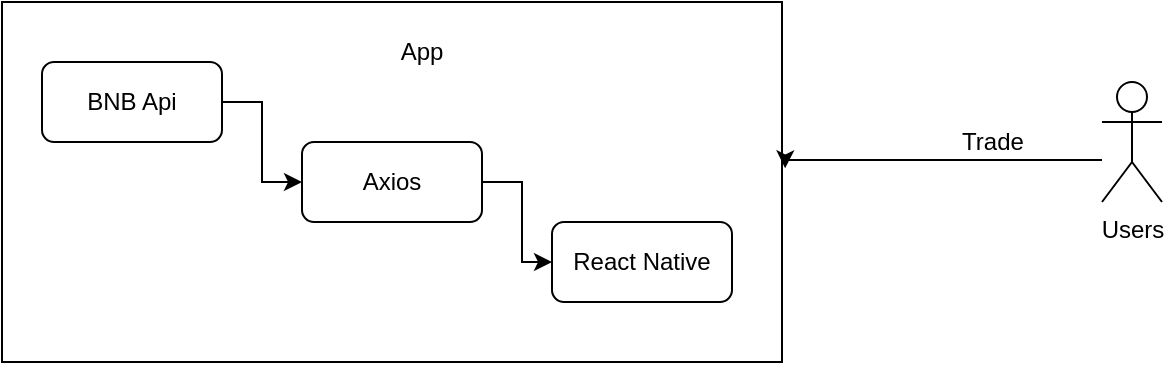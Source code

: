 <mxfile version="20.8.13" type="github" pages="2"><diagram id="0ionDvSSVwY_FxbYfjqk" name="Page-1"><mxGraphModel dx="1050" dy="573" grid="1" gridSize="10" guides="1" tooltips="1" connect="1" arrows="1" fold="1" page="1" pageScale="1" pageWidth="850" pageHeight="1100" background="#ffffff" math="0" shadow="0"><root><mxCell id="0"/><mxCell id="1" parent="0"/><mxCell id="0IltiSLGGpPAZs4pymcs-5" value="" style="rounded=0;whiteSpace=wrap;html=1;" parent="1" vertex="1"><mxGeometry x="60" y="60" width="390" height="180" as="geometry"/></mxCell><mxCell id="0IltiSLGGpPAZs4pymcs-9" style="edgeStyle=orthogonalEdgeStyle;rounded=0;orthogonalLoop=1;jettySize=auto;html=1;entryX=1.004;entryY=0.462;entryDx=0;entryDy=0;entryPerimeter=0;" parent="1" source="0IltiSLGGpPAZs4pymcs-1" target="0IltiSLGGpPAZs4pymcs-5" edge="1"><mxGeometry relative="1" as="geometry"><Array as="points"><mxPoint x="580" y="139"/><mxPoint x="580" y="139"/></Array></mxGeometry></mxCell><mxCell id="0IltiSLGGpPAZs4pymcs-1" value="Users&lt;br&gt;" style="shape=umlActor;verticalLabelPosition=bottom;verticalAlign=top;html=1;outlineConnect=0;" parent="1" vertex="1"><mxGeometry x="610" y="100" width="30" height="60" as="geometry"/></mxCell><mxCell id="-QkxVT5CjrJdNT4FkuXy-1" style="edgeStyle=orthogonalEdgeStyle;rounded=0;orthogonalLoop=1;jettySize=auto;html=1;" parent="1" source="0IltiSLGGpPAZs4pymcs-2" target="0IltiSLGGpPAZs4pymcs-4" edge="1"><mxGeometry relative="1" as="geometry"/></mxCell><mxCell id="0IltiSLGGpPAZs4pymcs-2" value="BNB Api" style="rounded=1;whiteSpace=wrap;html=1;" parent="1" vertex="1"><mxGeometry x="80" y="90" width="90" height="40" as="geometry"/></mxCell><mxCell id="0IltiSLGGpPAZs4pymcs-3" value="React Native" style="rounded=1;whiteSpace=wrap;html=1;" parent="1" vertex="1"><mxGeometry x="335" y="170" width="90" height="40" as="geometry"/></mxCell><mxCell id="-QkxVT5CjrJdNT4FkuXy-2" style="edgeStyle=orthogonalEdgeStyle;rounded=0;orthogonalLoop=1;jettySize=auto;html=1;" parent="1" source="0IltiSLGGpPAZs4pymcs-4" target="0IltiSLGGpPAZs4pymcs-3" edge="1"><mxGeometry relative="1" as="geometry"/></mxCell><mxCell id="0IltiSLGGpPAZs4pymcs-4" value="Axios" style="rounded=1;whiteSpace=wrap;html=1;" parent="1" vertex="1"><mxGeometry x="210" y="130" width="90" height="40" as="geometry"/></mxCell><mxCell id="0IltiSLGGpPAZs4pymcs-6" value="App" style="text;html=1;strokeColor=none;fillColor=none;align=center;verticalAlign=middle;whiteSpace=wrap;rounded=0;" parent="1" vertex="1"><mxGeometry x="240" y="70" width="60" height="30" as="geometry"/></mxCell><mxCell id="0IltiSLGGpPAZs4pymcs-10" value="Trade" style="text;html=1;align=center;verticalAlign=middle;resizable=0;points=[];autosize=1;strokeColor=none;fillColor=none;" parent="1" vertex="1"><mxGeometry x="530" y="115" width="50" height="30" as="geometry"/></mxCell></root></mxGraphModel></diagram><diagram id="OAN4STRptM9j6zuvswiO" name="Page-2"><mxGraphModel dx="1050" dy="573" grid="1" gridSize="10" guides="1" tooltips="1" connect="1" arrows="1" fold="1" page="1" pageScale="1" pageWidth="850" pageHeight="1100" math="0" shadow="0"><root><mxCell id="0"/><mxCell id="1" parent="0"/><mxCell id="w7dKVhE2ovnEs2hm9DDd-1" value="log-in" style="text;html=1;align=center;verticalAlign=middle;resizable=0;points=[];autosize=1;strokeColor=none;fillColor=none;" vertex="1" parent="1"><mxGeometry x="60" y="50" width="50" height="30" as="geometry"/></mxCell><mxCell id="w7dKVhE2ovnEs2hm9DDd-2" value="register&lt;br&gt;" style="text;html=1;align=center;verticalAlign=middle;resizable=0;points=[];autosize=1;strokeColor=none;fillColor=none;" vertex="1" parent="1"><mxGeometry x="290" y="50" width="60" height="30" as="geometry"/></mxCell><mxCell id="w7dKVhE2ovnEs2hm9DDd-3" value="" style="rounded=1;whiteSpace=wrap;html=1;" vertex="1" parent="1"><mxGeometry x="25" y="80" width="175" height="300" as="geometry"/></mxCell><mxCell id="w7dKVhE2ovnEs2hm9DDd-4" value="" style="rounded=1;whiteSpace=wrap;html=1;" vertex="1" parent="1"><mxGeometry x="240" y="80" width="175" height="300" as="geometry"/></mxCell><mxCell id="w7dKVhE2ovnEs2hm9DDd-5" value="Username" style="rounded=0;whiteSpace=wrap;html=1;" vertex="1" parent="1"><mxGeometry x="48.75" y="160" width="120" height="30" as="geometry"/></mxCell><mxCell id="w7dKVhE2ovnEs2hm9DDd-6" value="Password" style="rounded=0;whiteSpace=wrap;html=1;" vertex="1" parent="1"><mxGeometry x="48.75" y="200" width="120" height="30" as="geometry"/></mxCell><mxCell id="w7dKVhE2ovnEs2hm9DDd-8" value="Logo" style="text;html=1;strokeColor=#d79b00;fillColor=#ffe6cc;align=center;verticalAlign=middle;whiteSpace=wrap;rounded=0;fontSize=11;" vertex="1" parent="1"><mxGeometry x="78.75" y="110" width="60" height="30" as="geometry"/></mxCell><mxCell id="w7dKVhE2ovnEs2hm9DDd-9" value="&lt;font size=&quot;1&quot;&gt;slogan&lt;/font&gt;" style="text;html=1;strokeColor=none;fillColor=none;align=center;verticalAlign=middle;whiteSpace=wrap;rounded=0;fontSize=11;" vertex="1" parent="1"><mxGeometry x="40" y="140" width="60" height="30" as="geometry"/></mxCell><mxCell id="w7dKVhE2ovnEs2hm9DDd-10" value="Log-in Button" style="rounded=1;whiteSpace=wrap;html=1;fontSize=9;fillColor=#ffe6cc;strokeColor=#d79b00;" vertex="1" parent="1"><mxGeometry x="73.75" y="260" width="70" height="30" as="geometry"/></mxCell><mxCell id="w7dKVhE2ovnEs2hm9DDd-11" value="Forgot password" style="rounded=1;whiteSpace=wrap;html=1;fontSize=9;fillColor=#dae8fc;strokeColor=#6c8ebf;" vertex="1" parent="1"><mxGeometry x="110" y="240" width="80" height="10" as="geometry"/></mxCell><mxCell id="w7dKVhE2ovnEs2hm9DDd-12" value="privacy policy" style="rounded=1;whiteSpace=wrap;html=1;fontSize=9;fillColor=#dae8fc;strokeColor=#6c8ebf;" vertex="1" parent="1"><mxGeometry x="73.75" y="300" width="80" height="10" as="geometry"/></mxCell><mxCell id="w7dKVhE2ovnEs2hm9DDd-13" value="Click to Register" style="rounded=1;whiteSpace=wrap;html=1;fontSize=9;fillColor=#ffe6cc;strokeColor=#d79b00;" vertex="1" parent="1"><mxGeometry x="73.75" y="330" width="70" height="30" as="geometry"/></mxCell></root></mxGraphModel></diagram></mxfile>